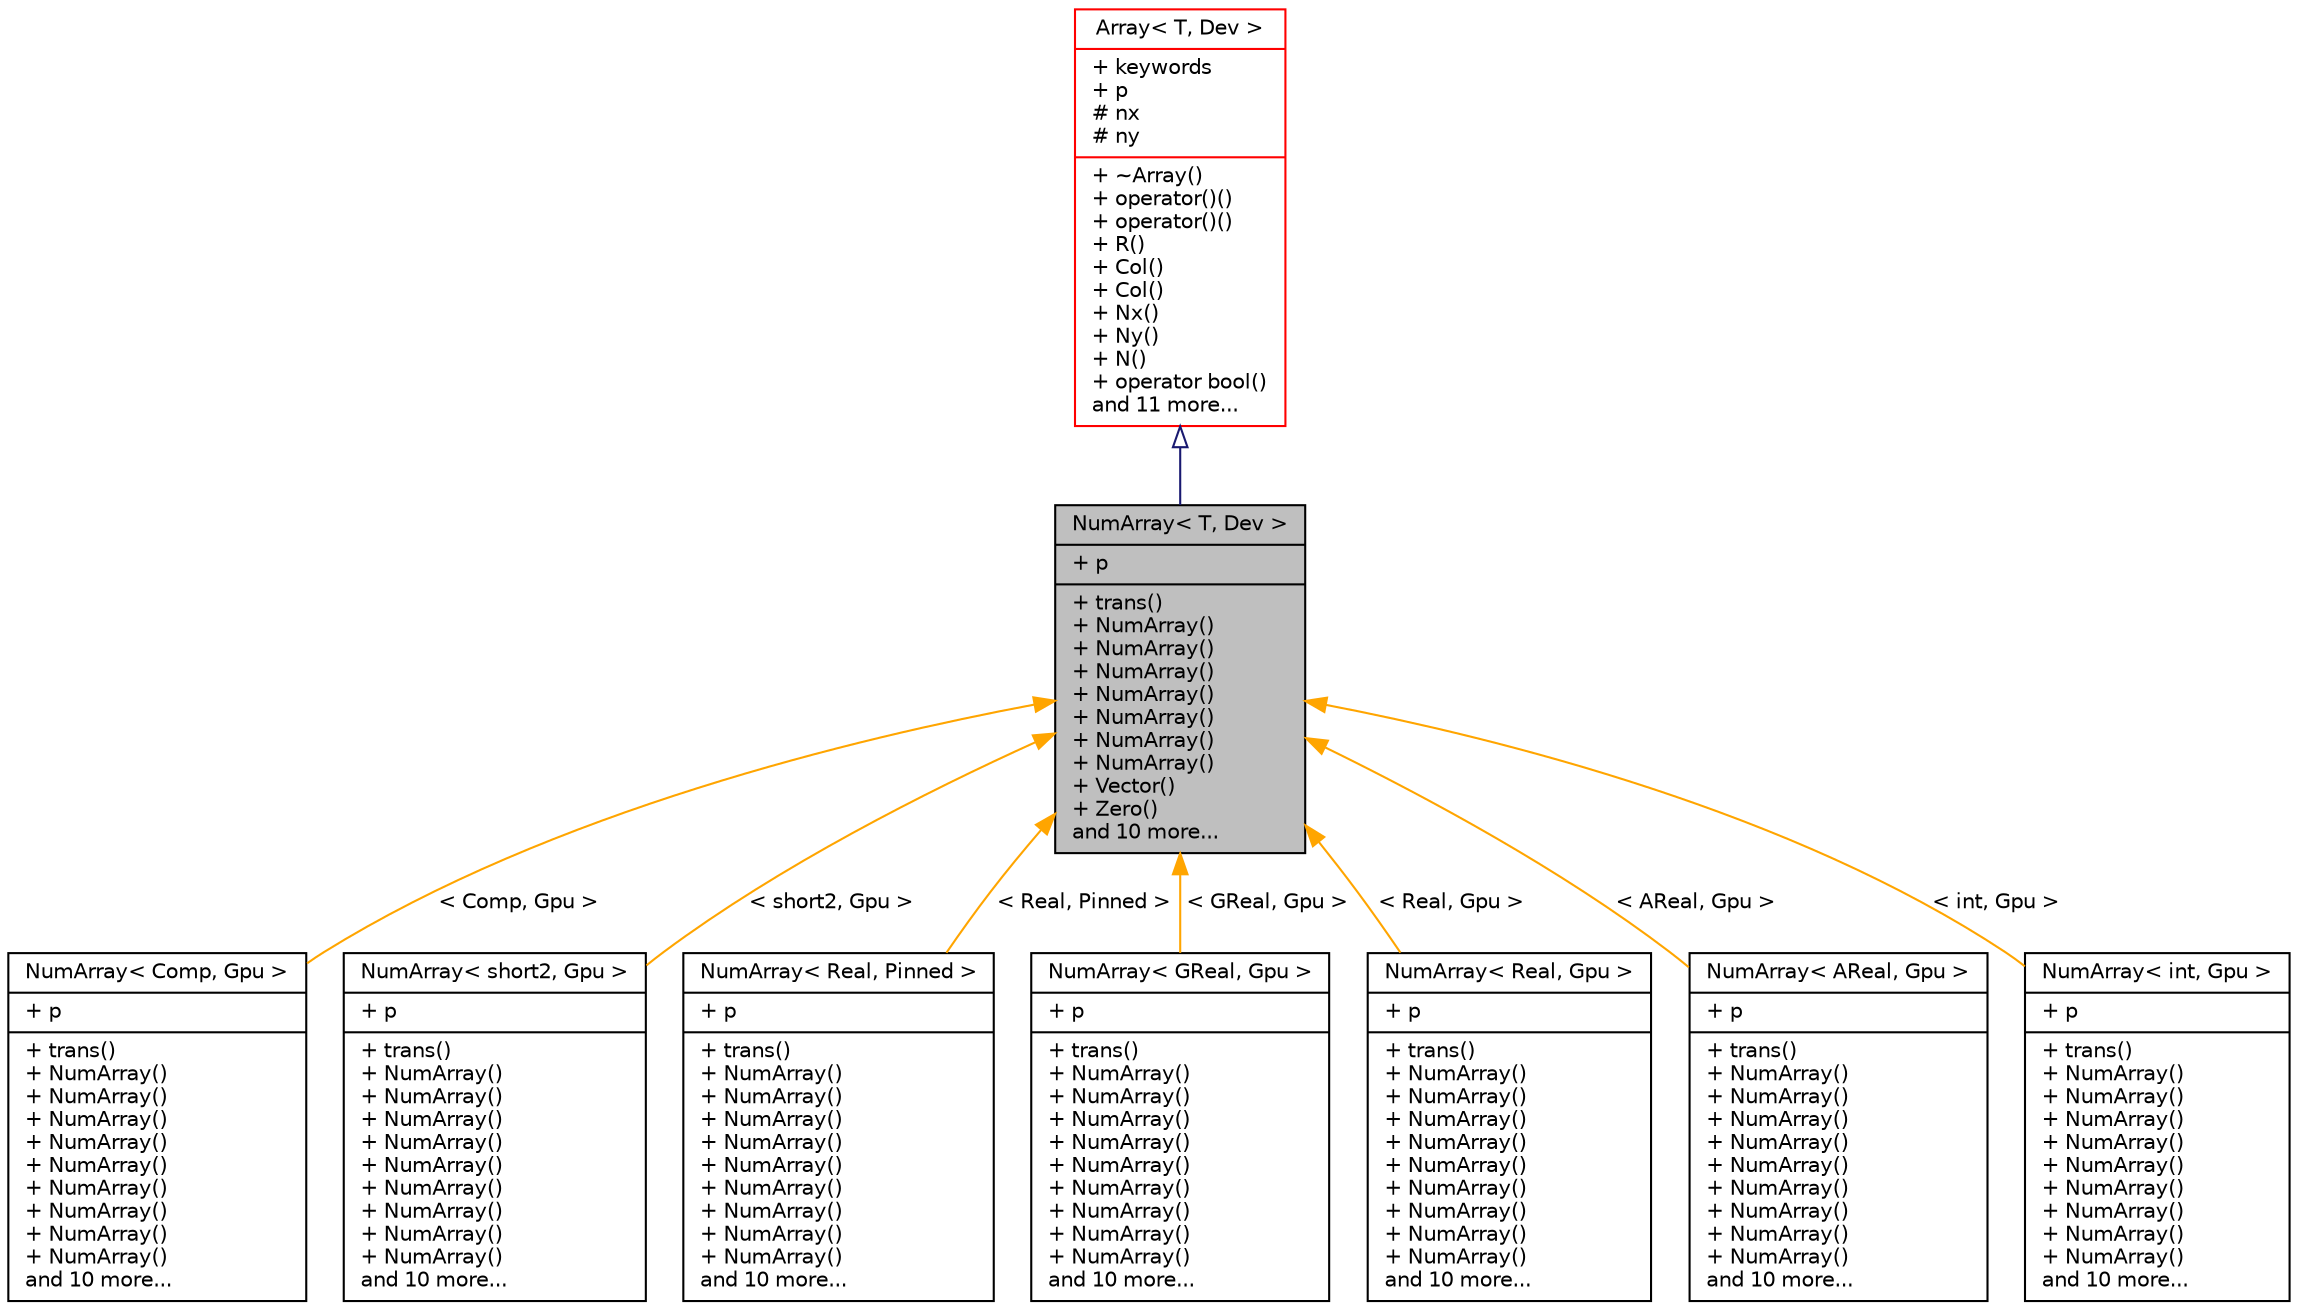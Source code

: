 digraph "NumArray&lt; T, Dev &gt;"
{
 // INTERACTIVE_SVG=YES
  bgcolor="transparent";
  edge [fontname="Helvetica",fontsize="10",labelfontname="Helvetica",labelfontsize="10"];
  node [fontname="Helvetica",fontsize="10",shape=record];
  Node0 [label="{NumArray\< T, Dev \>\n|+ p\l|+ trans()\l+ NumArray()\l+ NumArray()\l+ NumArray()\l+ NumArray()\l+ NumArray()\l+ NumArray()\l+ NumArray()\l+ Vector()\l+ Zero()\land 10 more...\l}",height=0.2,width=0.4,color="black", fillcolor="grey75", style="filled", fontcolor="black"];
  Node1 -> Node0 [dir="back",color="midnightblue",fontsize="10",style="solid",arrowtail="onormal",fontname="Helvetica"];
  Node1 [label="{Array\< T, Dev \>\n|+ keywords\l+ p\l# nx\l# ny\l|+ ~Array()\l+ operator()()\l+ operator()()\l+ R()\l+ Col()\l+ Col()\l+ Nx()\l+ Ny()\l+ N()\l+ operator bool()\land 11 more...\l}",height=0.2,width=0.4,color="red",URL="$class_array.html"];
  Node0 -> Node3 [dir="back",color="orange",fontsize="10",style="solid",label=" \< Comp, Gpu \>" ,fontname="Helvetica"];
  Node3 [label="{NumArray\< Comp, Gpu \>\n|+ p\l|+ trans()\l+ NumArray()\l+ NumArray()\l+ NumArray()\l+ NumArray()\l+ NumArray()\l+ NumArray()\l+ NumArray()\l+ NumArray()\l+ NumArray()\land 10 more...\l}",height=0.2,width=0.4,color="black",URL="$class_num_array.html"];
  Node0 -> Node4 [dir="back",color="orange",fontsize="10",style="solid",label=" \< short2, Gpu \>" ,fontname="Helvetica"];
  Node4 [label="{NumArray\< short2, Gpu \>\n|+ p\l|+ trans()\l+ NumArray()\l+ NumArray()\l+ NumArray()\l+ NumArray()\l+ NumArray()\l+ NumArray()\l+ NumArray()\l+ NumArray()\l+ NumArray()\land 10 more...\l}",height=0.2,width=0.4,color="black",URL="$class_num_array.html"];
  Node0 -> Node5 [dir="back",color="orange",fontsize="10",style="solid",label=" \< Real, Pinned \>" ,fontname="Helvetica"];
  Node5 [label="{NumArray\< Real, Pinned \>\n|+ p\l|+ trans()\l+ NumArray()\l+ NumArray()\l+ NumArray()\l+ NumArray()\l+ NumArray()\l+ NumArray()\l+ NumArray()\l+ NumArray()\l+ NumArray()\land 10 more...\l}",height=0.2,width=0.4,color="black",URL="$class_num_array.html"];
  Node0 -> Node6 [dir="back",color="orange",fontsize="10",style="solid",label=" \< GReal, Gpu \>" ,fontname="Helvetica"];
  Node6 [label="{NumArray\< GReal, Gpu \>\n|+ p\l|+ trans()\l+ NumArray()\l+ NumArray()\l+ NumArray()\l+ NumArray()\l+ NumArray()\l+ NumArray()\l+ NumArray()\l+ NumArray()\l+ NumArray()\land 10 more...\l}",height=0.2,width=0.4,color="black",URL="$class_num_array.html"];
  Node0 -> Node7 [dir="back",color="orange",fontsize="10",style="solid",label=" \< Real, Gpu \>" ,fontname="Helvetica"];
  Node7 [label="{NumArray\< Real, Gpu \>\n|+ p\l|+ trans()\l+ NumArray()\l+ NumArray()\l+ NumArray()\l+ NumArray()\l+ NumArray()\l+ NumArray()\l+ NumArray()\l+ NumArray()\l+ NumArray()\land 10 more...\l}",height=0.2,width=0.4,color="black",URL="$class_num_array.html"];
  Node0 -> Node8 [dir="back",color="orange",fontsize="10",style="solid",label=" \< AReal, Gpu \>" ,fontname="Helvetica"];
  Node8 [label="{NumArray\< AReal, Gpu \>\n|+ p\l|+ trans()\l+ NumArray()\l+ NumArray()\l+ NumArray()\l+ NumArray()\l+ NumArray()\l+ NumArray()\l+ NumArray()\l+ NumArray()\l+ NumArray()\land 10 more...\l}",height=0.2,width=0.4,color="black",URL="$class_num_array.html"];
  Node0 -> Node9 [dir="back",color="orange",fontsize="10",style="solid",label=" \< int, Gpu \>" ,fontname="Helvetica"];
  Node9 [label="{NumArray\< int, Gpu \>\n|+ p\l|+ trans()\l+ NumArray()\l+ NumArray()\l+ NumArray()\l+ NumArray()\l+ NumArray()\l+ NumArray()\l+ NumArray()\l+ NumArray()\l+ NumArray()\land 10 more...\l}",height=0.2,width=0.4,color="black",URL="$class_num_array.html"];
}
